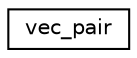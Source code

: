 digraph "Graphical Class Hierarchy"
{
  edge [fontname="Helvetica",fontsize="10",labelfontname="Helvetica",labelfontsize="10"];
  node [fontname="Helvetica",fontsize="10",shape=record];
  rankdir="LR";
  Node1 [label="vec_pair",height=0.2,width=0.4,color="black", fillcolor="white", style="filled",URL="$structvec__pair.html"];
}
